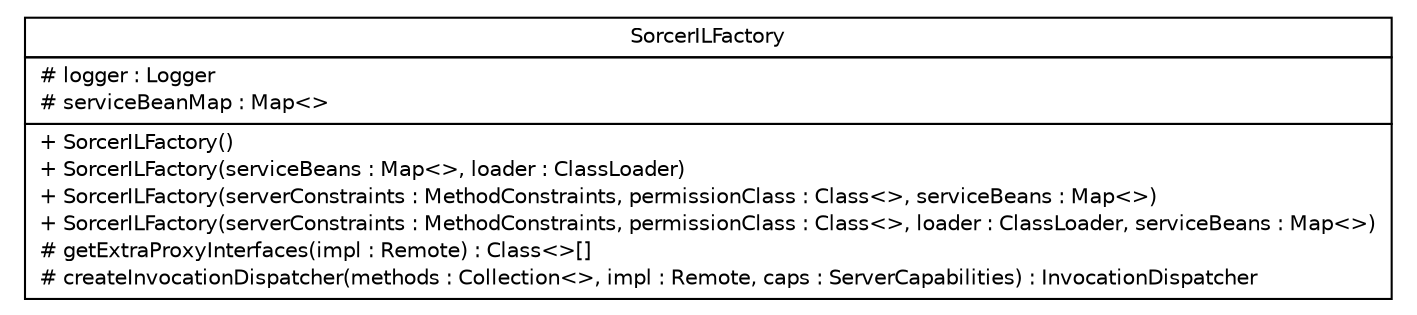 #!/usr/local/bin/dot
#
# Class diagram 
# Generated by UMLGraph version R5_6 (http://www.umlgraph.org/)
#

digraph G {
	edge [fontname="Helvetica",fontsize=10,labelfontname="Helvetica",labelfontsize=10];
	node [fontname="Helvetica",fontsize=10,shape=plaintext];
	nodesep=0.25;
	ranksep=0.5;
	// sorcer.jini.jeri.SorcerILFactory
	c28761 [label=<<table title="sorcer.jini.jeri.SorcerILFactory" border="0" cellborder="1" cellspacing="0" cellpadding="2" port="p" href="./SorcerILFactory.html">
		<tr><td><table border="0" cellspacing="0" cellpadding="1">
<tr><td align="center" balign="center"> SorcerILFactory </td></tr>
		</table></td></tr>
		<tr><td><table border="0" cellspacing="0" cellpadding="1">
<tr><td align="left" balign="left"> # logger : Logger </td></tr>
<tr><td align="left" balign="left"> # serviceBeanMap : Map&lt;&gt; </td></tr>
		</table></td></tr>
		<tr><td><table border="0" cellspacing="0" cellpadding="1">
<tr><td align="left" balign="left"> + SorcerILFactory() </td></tr>
<tr><td align="left" balign="left"> + SorcerILFactory(serviceBeans : Map&lt;&gt;, loader : ClassLoader) </td></tr>
<tr><td align="left" balign="left"> + SorcerILFactory(serverConstraints : MethodConstraints, permissionClass : Class&lt;&gt;, serviceBeans : Map&lt;&gt;) </td></tr>
<tr><td align="left" balign="left"> + SorcerILFactory(serverConstraints : MethodConstraints, permissionClass : Class&lt;&gt;, loader : ClassLoader, serviceBeans : Map&lt;&gt;) </td></tr>
<tr><td align="left" balign="left"> # getExtraProxyInterfaces(impl : Remote) : Class&lt;&gt;[] </td></tr>
<tr><td align="left" balign="left"> # createInvocationDispatcher(methods : Collection&lt;&gt;, impl : Remote, caps : ServerCapabilities) : InvocationDispatcher </td></tr>
		</table></td></tr>
		</table>>, URL="./SorcerILFactory.html", fontname="Helvetica", fontcolor="black", fontsize=10.0];
}

